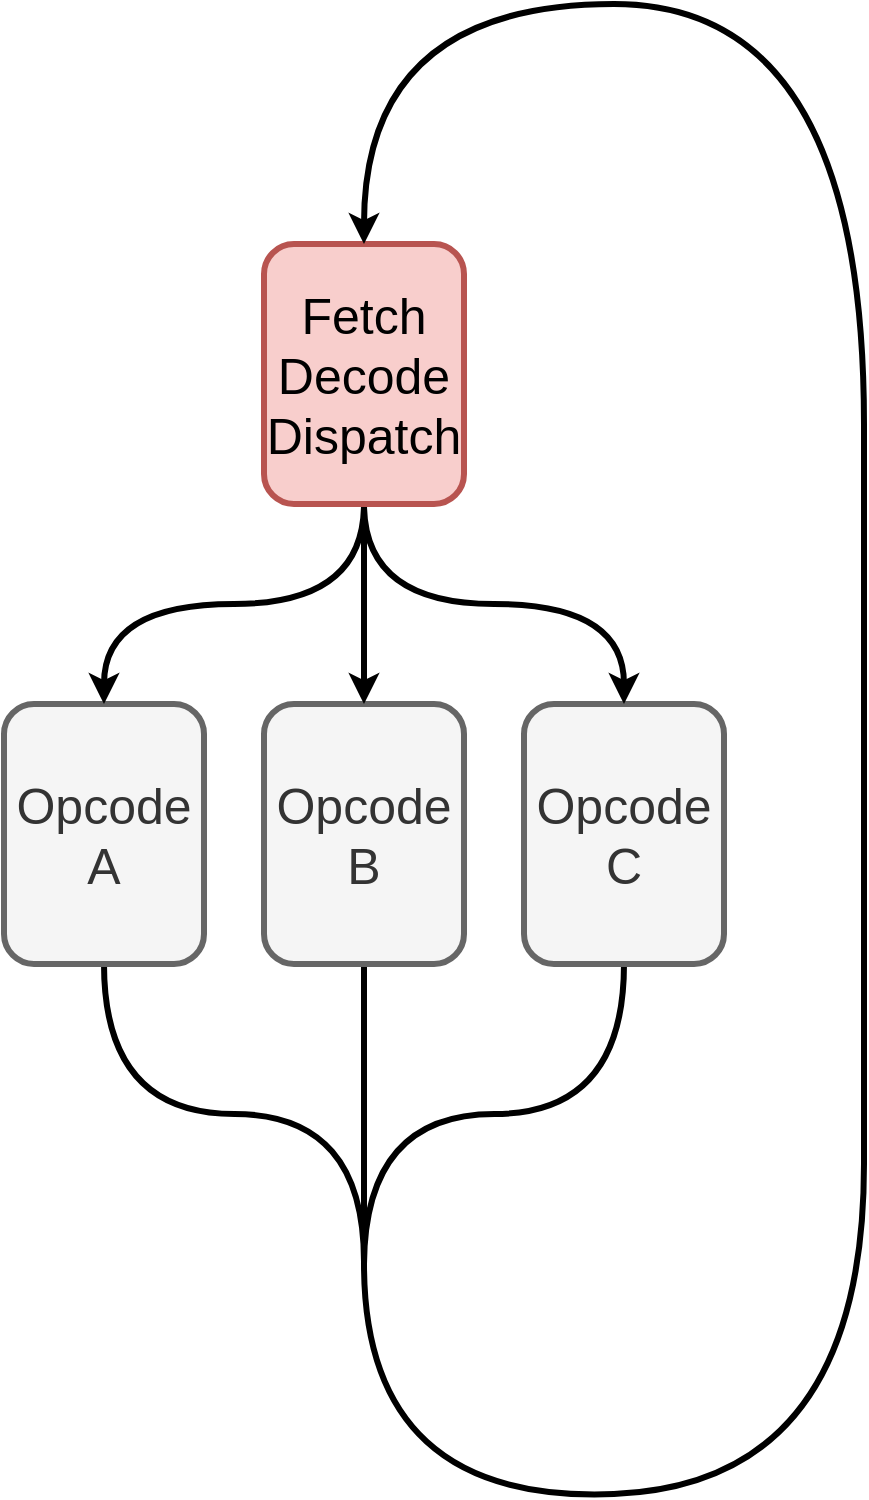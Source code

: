 <mxfile version="14.9.4" type="device"><diagram id="91FLRbGh_Vl_RCNOd7Nl" name="Page-1"><mxGraphModel dx="1350" dy="1863" grid="1" gridSize="10" guides="1" tooltips="1" connect="1" arrows="1" fold="1" page="1" pageScale="1" pageWidth="850" pageHeight="1100" math="0" shadow="0"><root><mxCell id="0"/><mxCell id="1" parent="0"/><mxCell id="8Mf0YQp2Nq_yTUFlJ1Oi-11" style="edgeStyle=orthogonalEdgeStyle;curved=1;orthogonalLoop=1;jettySize=auto;html=1;exitX=0.5;exitY=1;exitDx=0;exitDy=0;fontSize=25;strokeWidth=3;endArrow=none;endFill=0;" edge="1" parent="1" source="8Mf0YQp2Nq_yTUFlJ1Oi-1"><mxGeometry relative="1" as="geometry"><mxPoint x="290" y="590" as="targetPoint"/></mxGeometry></mxCell><mxCell id="8Mf0YQp2Nq_yTUFlJ1Oi-1" value="&lt;div style=&quot;font-size: 25px;&quot;&gt;&lt;font style=&quot;font-size: 25px;&quot;&gt;Opcode&lt;br style=&quot;font-size: 25px;&quot;&gt;&lt;/font&gt;&lt;/div&gt;&lt;div style=&quot;font-size: 25px;&quot;&gt;&lt;font style=&quot;font-size: 25px;&quot;&gt;A&lt;br style=&quot;font-size: 25px;&quot;&gt;&lt;/font&gt;&lt;/div&gt;" style="rounded=1;whiteSpace=wrap;html=1;strokeWidth=3;fontSize=25;fillColor=#f5f5f5;strokeColor=#666666;fontColor=#333333;" vertex="1" parent="1"><mxGeometry x="110" y="310" width="100" height="130" as="geometry"/></mxCell><mxCell id="8Mf0YQp2Nq_yTUFlJ1Oi-12" style="edgeStyle=orthogonalEdgeStyle;curved=1;orthogonalLoop=1;jettySize=auto;html=1;exitX=0.5;exitY=1;exitDx=0;exitDy=0;fontSize=25;strokeWidth=3;endArrow=none;endFill=0;" edge="1" parent="1" source="8Mf0YQp2Nq_yTUFlJ1Oi-3"><mxGeometry relative="1" as="geometry"><mxPoint x="290" y="590" as="targetPoint"/></mxGeometry></mxCell><mxCell id="8Mf0YQp2Nq_yTUFlJ1Oi-3" value="&lt;div style=&quot;font-size: 25px;&quot;&gt;&lt;font style=&quot;font-size: 25px;&quot;&gt;Opcode&lt;/font&gt;&lt;/div&gt;&lt;div style=&quot;font-size: 25px;&quot;&gt;&lt;font style=&quot;font-size: 25px;&quot;&gt;B&lt;br style=&quot;font-size: 25px;&quot;&gt;&lt;/font&gt;&lt;/div&gt;" style="rounded=1;whiteSpace=wrap;html=1;strokeWidth=3;fontSize=25;fillColor=#f5f5f5;strokeColor=#666666;fontColor=#333333;" vertex="1" parent="1"><mxGeometry x="240" y="310" width="100" height="130" as="geometry"/></mxCell><mxCell id="8Mf0YQp2Nq_yTUFlJ1Oi-13" style="edgeStyle=orthogonalEdgeStyle;orthogonalLoop=1;jettySize=auto;html=1;exitX=0.5;exitY=1;exitDx=0;exitDy=0;fontSize=25;strokeWidth=3;endArrow=none;endFill=0;curved=1;" edge="1" parent="1" source="8Mf0YQp2Nq_yTUFlJ1Oi-4"><mxGeometry relative="1" as="geometry"><mxPoint x="290" y="590" as="targetPoint"/></mxGeometry></mxCell><mxCell id="8Mf0YQp2Nq_yTUFlJ1Oi-4" value="&lt;div style=&quot;font-size: 25px;&quot;&gt;&lt;font style=&quot;font-size: 25px;&quot;&gt;Opcode&lt;br style=&quot;font-size: 25px;&quot;&gt;&lt;/font&gt;&lt;/div&gt;&lt;div style=&quot;font-size: 25px;&quot;&gt;&lt;font style=&quot;font-size: 25px;&quot;&gt;C&lt;br style=&quot;font-size: 25px;&quot;&gt;&lt;/font&gt;&lt;/div&gt;" style="rounded=1;whiteSpace=wrap;html=1;strokeWidth=3;fontSize=25;fillColor=#f5f5f5;strokeColor=#666666;fontColor=#333333;" vertex="1" parent="1"><mxGeometry x="370" y="310" width="100" height="130" as="geometry"/></mxCell><mxCell id="8Mf0YQp2Nq_yTUFlJ1Oi-8" style="edgeStyle=orthogonalEdgeStyle;curved=1;orthogonalLoop=1;jettySize=auto;html=1;exitX=0.5;exitY=1;exitDx=0;exitDy=0;entryX=0.5;entryY=0;entryDx=0;entryDy=0;fontSize=25;strokeWidth=3;" edge="1" parent="1" source="8Mf0YQp2Nq_yTUFlJ1Oi-5" target="8Mf0YQp2Nq_yTUFlJ1Oi-1"><mxGeometry relative="1" as="geometry"/></mxCell><mxCell id="8Mf0YQp2Nq_yTUFlJ1Oi-9" style="edgeStyle=orthogonalEdgeStyle;curved=1;orthogonalLoop=1;jettySize=auto;html=1;exitX=0.5;exitY=1;exitDx=0;exitDy=0;entryX=0.5;entryY=0;entryDx=0;entryDy=0;fontSize=25;strokeWidth=3;" edge="1" parent="1" source="8Mf0YQp2Nq_yTUFlJ1Oi-5" target="8Mf0YQp2Nq_yTUFlJ1Oi-4"><mxGeometry relative="1" as="geometry"/></mxCell><mxCell id="8Mf0YQp2Nq_yTUFlJ1Oi-10" style="edgeStyle=orthogonalEdgeStyle;curved=1;orthogonalLoop=1;jettySize=auto;html=1;exitX=0.5;exitY=1;exitDx=0;exitDy=0;fontSize=25;strokeWidth=3;" edge="1" parent="1" source="8Mf0YQp2Nq_yTUFlJ1Oi-5" target="8Mf0YQp2Nq_yTUFlJ1Oi-3"><mxGeometry relative="1" as="geometry"/></mxCell><mxCell id="8Mf0YQp2Nq_yTUFlJ1Oi-5" value="&lt;div style=&quot;font-size: 25px;&quot;&gt;Fetch&lt;/div&gt;&lt;div style=&quot;font-size: 25px;&quot;&gt;Decode&lt;/div&gt;&lt;div style=&quot;font-size: 25px;&quot;&gt;Dispatch&lt;br style=&quot;font-size: 25px;&quot;&gt;&lt;/div&gt;" style="rounded=1;whiteSpace=wrap;html=1;strokeWidth=3;fontSize=25;horizontal=1;verticalAlign=middle;fillColor=#f8cecc;strokeColor=#b85450;" vertex="1" parent="1"><mxGeometry x="240" y="80" width="100" height="130" as="geometry"/></mxCell><mxCell id="8Mf0YQp2Nq_yTUFlJ1Oi-14" value="" style="curved=1;endArrow=classic;html=1;fontSize=25;strokeWidth=3;entryX=0.5;entryY=0;entryDx=0;entryDy=0;" edge="1" parent="1" target="8Mf0YQp2Nq_yTUFlJ1Oi-5"><mxGeometry width="50" height="50" relative="1" as="geometry"><mxPoint x="290" y="590" as="sourcePoint"/><mxPoint x="460" y="250" as="targetPoint"/><Array as="points"><mxPoint x="290" y="710"/><mxPoint x="540" y="700"/><mxPoint x="540" y="380"/><mxPoint x="540" y="-40"/><mxPoint x="290" y="-40"/></Array></mxGeometry></mxCell></root></mxGraphModel></diagram></mxfile>